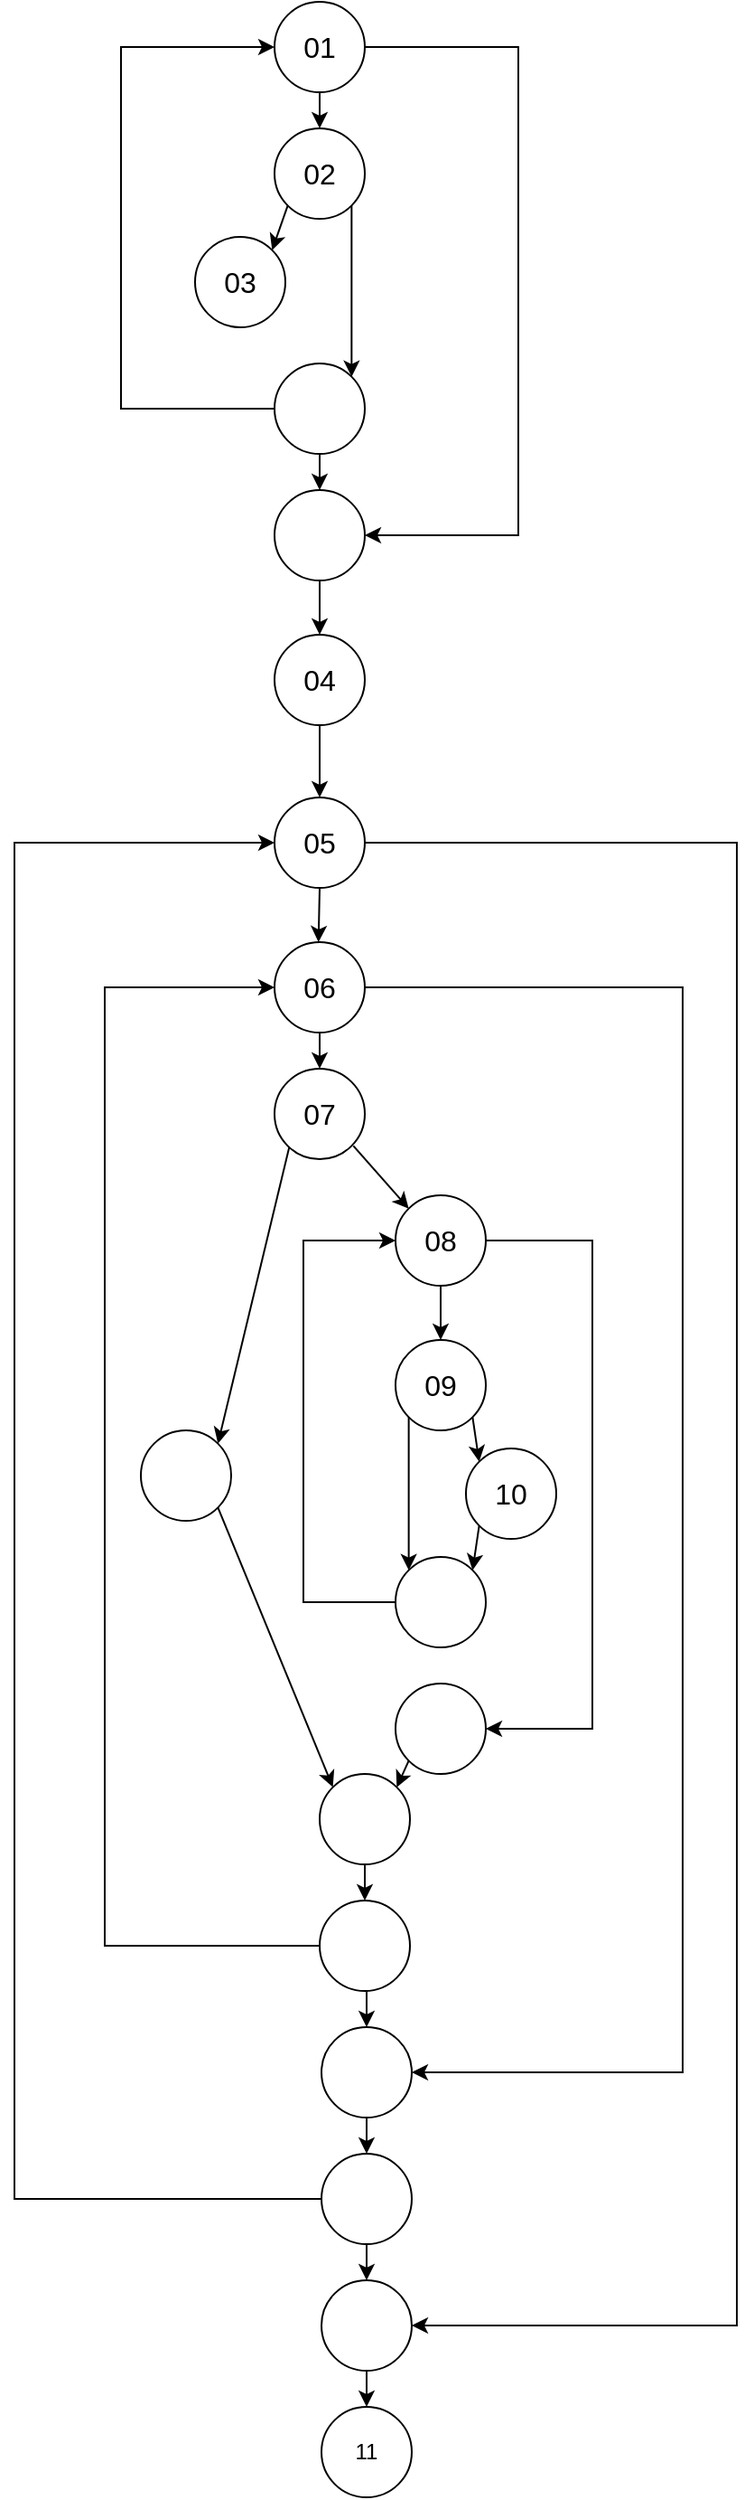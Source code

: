 <mxfile version="14.1.2" type="github"><diagram id="yKuNKINZtJuDBa508YRG" name="第 1 页"><mxGraphModel dx="2522" dy="1168" grid="1" gridSize="10" guides="1" tooltips="1" connect="1" arrows="1" fold="1" page="1" pageScale="1" pageWidth="827" pageHeight="1169" math="0" shadow="0"><root><mxCell id="0"/><mxCell id="1" parent="0"/><mxCell id="I_MxyI3Fttu0BFqBbHvd-6" style="rounded=0;orthogonalLoop=1;jettySize=auto;html=1;exitX=0.5;exitY=1;exitDx=0;exitDy=0;entryX=0.5;entryY=0;entryDx=0;entryDy=0;" edge="1" parent="1" source="I_MxyI3Fttu0BFqBbHvd-2" target="I_MxyI3Fttu0BFqBbHvd-4"><mxGeometry relative="1" as="geometry"><mxPoint x="360" y="60" as="targetPoint"/></mxGeometry></mxCell><mxCell id="I_MxyI3Fttu0BFqBbHvd-8" style="edgeStyle=orthogonalEdgeStyle;rounded=0;orthogonalLoop=1;jettySize=auto;html=1;exitX=1;exitY=0.5;exitDx=0;exitDy=0;" edge="1" parent="1" source="I_MxyI3Fttu0BFqBbHvd-2"><mxGeometry relative="1" as="geometry"><mxPoint x="394" y="295" as="targetPoint"/><Array as="points"><mxPoint x="479" y="25"/><mxPoint x="479" y="295"/></Array></mxGeometry></mxCell><mxCell id="I_MxyI3Fttu0BFqBbHvd-2" value="&lt;font style=&quot;font-size: 16px&quot;&gt;01&lt;/font&gt;" style="ellipse;whiteSpace=wrap;html=1;aspect=fixed;" vertex="1" parent="1"><mxGeometry x="344" width="50" height="50" as="geometry"/></mxCell><mxCell id="I_MxyI3Fttu0BFqBbHvd-5" style="edgeStyle=orthogonalEdgeStyle;rounded=0;orthogonalLoop=1;jettySize=auto;html=1;exitX=0;exitY=0.5;exitDx=0;exitDy=0;entryX=0;entryY=0.5;entryDx=0;entryDy=0;" edge="1" parent="1" source="I_MxyI3Fttu0BFqBbHvd-11" target="I_MxyI3Fttu0BFqBbHvd-2"><mxGeometry relative="1" as="geometry"><Array as="points"><mxPoint x="259" y="225"/><mxPoint x="259" y="25"/></Array></mxGeometry></mxCell><mxCell id="I_MxyI3Fttu0BFqBbHvd-12" style="rounded=0;orthogonalLoop=1;jettySize=auto;html=1;exitX=0;exitY=1;exitDx=0;exitDy=0;entryX=1;entryY=0;entryDx=0;entryDy=0;" edge="1" parent="1" source="I_MxyI3Fttu0BFqBbHvd-4" target="I_MxyI3Fttu0BFqBbHvd-17"><mxGeometry relative="1" as="geometry"><mxPoint x="352.322" y="122.678" as="sourcePoint"/><mxPoint x="335.678" y="157.322" as="targetPoint"/></mxGeometry></mxCell><mxCell id="I_MxyI3Fttu0BFqBbHvd-80" style="edgeStyle=none;rounded=0;orthogonalLoop=1;jettySize=auto;html=1;exitX=1;exitY=1;exitDx=0;exitDy=0;entryX=1;entryY=0;entryDx=0;entryDy=0;" edge="1" parent="1" source="I_MxyI3Fttu0BFqBbHvd-4" target="I_MxyI3Fttu0BFqBbHvd-11"><mxGeometry relative="1" as="geometry"/></mxCell><mxCell id="I_MxyI3Fttu0BFqBbHvd-4" value="&lt;span style=&quot;font-size: 16px&quot;&gt;02&lt;/span&gt;" style="ellipse;whiteSpace=wrap;html=1;aspect=fixed;" vertex="1" parent="1"><mxGeometry x="344" y="70.0" width="50" height="50" as="geometry"/></mxCell><mxCell id="I_MxyI3Fttu0BFqBbHvd-20" style="edgeStyle=none;rounded=0;orthogonalLoop=1;jettySize=auto;html=1;exitX=0.5;exitY=1;exitDx=0;exitDy=0;entryX=0.5;entryY=0;entryDx=0;entryDy=0;" edge="1" parent="1" source="I_MxyI3Fttu0BFqBbHvd-7" target="I_MxyI3Fttu0BFqBbHvd-19"><mxGeometry relative="1" as="geometry"><mxPoint x="369.345" y="370" as="targetPoint"/></mxGeometry></mxCell><mxCell id="I_MxyI3Fttu0BFqBbHvd-7" value="" style="ellipse;whiteSpace=wrap;html=1;aspect=fixed;" vertex="1" parent="1"><mxGeometry x="344" y="270.0" width="50" height="50" as="geometry"/></mxCell><mxCell id="I_MxyI3Fttu0BFqBbHvd-18" style="edgeStyle=none;rounded=0;orthogonalLoop=1;jettySize=auto;html=1;exitX=0.5;exitY=1;exitDx=0;exitDy=0;entryX=0.5;entryY=0;entryDx=0;entryDy=0;" edge="1" parent="1" source="I_MxyI3Fttu0BFqBbHvd-11" target="I_MxyI3Fttu0BFqBbHvd-7"><mxGeometry relative="1" as="geometry"/></mxCell><mxCell id="I_MxyI3Fttu0BFqBbHvd-11" value="" style="ellipse;whiteSpace=wrap;html=1;aspect=fixed;" vertex="1" parent="1"><mxGeometry x="344" y="200.0" width="50" height="50" as="geometry"/></mxCell><mxCell id="I_MxyI3Fttu0BFqBbHvd-17" value="&lt;font style=&quot;font-size: 16px&quot;&gt;03&lt;/font&gt;" style="ellipse;whiteSpace=wrap;html=1;aspect=fixed;" vertex="1" parent="1"><mxGeometry x="300" y="130.0" width="50" height="50" as="geometry"/></mxCell><mxCell id="I_MxyI3Fttu0BFqBbHvd-78" style="edgeStyle=orthogonalEdgeStyle;rounded=0;orthogonalLoop=1;jettySize=auto;html=1;exitX=0.5;exitY=1;exitDx=0;exitDy=0;entryX=0.5;entryY=0;entryDx=0;entryDy=0;" edge="1" parent="1" source="I_MxyI3Fttu0BFqBbHvd-19" target="I_MxyI3Fttu0BFqBbHvd-23"><mxGeometry relative="1" as="geometry"/></mxCell><mxCell id="I_MxyI3Fttu0BFqBbHvd-19" value="&lt;font style=&quot;font-size: 16px&quot;&gt;04&lt;/font&gt;" style="ellipse;whiteSpace=wrap;html=1;aspect=fixed;" vertex="1" parent="1"><mxGeometry x="344" y="350.0" width="50" height="50" as="geometry"/></mxCell><mxCell id="I_MxyI3Fttu0BFqBbHvd-21" style="edgeStyle=orthogonalEdgeStyle;curved=1;rounded=0;orthogonalLoop=1;jettySize=auto;html=1;exitX=0.5;exitY=1;exitDx=0;exitDy=0;" edge="1" parent="1" source="I_MxyI3Fttu0BFqBbHvd-23"><mxGeometry relative="1" as="geometry"><mxPoint x="368.353" y="520.0" as="targetPoint"/></mxGeometry></mxCell><mxCell id="I_MxyI3Fttu0BFqBbHvd-74" style="edgeStyle=orthogonalEdgeStyle;rounded=0;orthogonalLoop=1;jettySize=auto;html=1;exitX=1;exitY=0.5;exitDx=0;exitDy=0;entryX=1;entryY=0.5;entryDx=0;entryDy=0;" edge="1" parent="1" source="I_MxyI3Fttu0BFqBbHvd-23" target="I_MxyI3Fttu0BFqBbHvd-73"><mxGeometry relative="1" as="geometry"><Array as="points"><mxPoint x="600" y="465"/><mxPoint x="600" y="1285"/></Array></mxGeometry></mxCell><mxCell id="I_MxyI3Fttu0BFqBbHvd-23" value="&lt;font style=&quot;font-size: 16px&quot;&gt;05&lt;/font&gt;" style="ellipse;whiteSpace=wrap;html=1;aspect=fixed;" vertex="1" parent="1"><mxGeometry x="344" y="440" width="50" height="50" as="geometry"/></mxCell><mxCell id="I_MxyI3Fttu0BFqBbHvd-47" style="edgeStyle=none;rounded=0;orthogonalLoop=1;jettySize=auto;html=1;exitX=0.5;exitY=1;exitDx=0;exitDy=0;entryX=0.5;entryY=0;entryDx=0;entryDy=0;" edge="1" parent="1" source="I_MxyI3Fttu0BFqBbHvd-27" target="I_MxyI3Fttu0BFqBbHvd-42"><mxGeometry relative="1" as="geometry"/></mxCell><mxCell id="I_MxyI3Fttu0BFqBbHvd-68" style="edgeStyle=orthogonalEdgeStyle;rounded=0;orthogonalLoop=1;jettySize=auto;html=1;exitX=1;exitY=0.5;exitDx=0;exitDy=0;entryX=1;entryY=0.5;entryDx=0;entryDy=0;" edge="1" parent="1" source="I_MxyI3Fttu0BFqBbHvd-27" target="I_MxyI3Fttu0BFqBbHvd-66"><mxGeometry relative="1" as="geometry"><Array as="points"><mxPoint x="570" y="545"/><mxPoint x="570" y="1145"/></Array></mxGeometry></mxCell><mxCell id="I_MxyI3Fttu0BFqBbHvd-27" value="&lt;span style=&quot;font-size: 16px&quot;&gt;06&lt;/span&gt;" style="ellipse;whiteSpace=wrap;html=1;aspect=fixed;" vertex="1" parent="1"><mxGeometry x="344" y="520.0" width="50" height="50" as="geometry"/></mxCell><mxCell id="I_MxyI3Fttu0BFqBbHvd-40" style="rounded=0;orthogonalLoop=1;jettySize=auto;html=1;exitX=0;exitY=1;exitDx=0;exitDy=0;entryX=1;entryY=0;entryDx=0;entryDy=0;" edge="1" parent="1" target="I_MxyI3Fttu0BFqBbHvd-46"><mxGeometry relative="1" as="geometry"><mxPoint x="352.322" y="632.678" as="sourcePoint"/><mxPoint x="335.678" y="667.322" as="targetPoint"/></mxGeometry></mxCell><mxCell id="I_MxyI3Fttu0BFqBbHvd-41" style="edgeStyle=none;rounded=0;orthogonalLoop=1;jettySize=auto;html=1;exitX=1;exitY=1;exitDx=0;exitDy=0;entryX=0;entryY=0;entryDx=0;entryDy=0;" edge="1" parent="1" target="I_MxyI3Fttu0BFqBbHvd-45"><mxGeometry relative="1" as="geometry"><mxPoint x="387.678" y="632.678" as="sourcePoint"/><mxPoint x="397.322" y="667.322" as="targetPoint"/></mxGeometry></mxCell><mxCell id="I_MxyI3Fttu0BFqBbHvd-42" value="&lt;span style=&quot;font-size: 16px&quot;&gt;07&lt;/span&gt;" style="ellipse;whiteSpace=wrap;html=1;aspect=fixed;" vertex="1" parent="1"><mxGeometry x="344" y="590.0" width="50" height="50" as="geometry"/></mxCell><mxCell id="I_MxyI3Fttu0BFqBbHvd-53" style="edgeStyle=none;rounded=0;orthogonalLoop=1;jettySize=auto;html=1;exitX=0.5;exitY=1;exitDx=0;exitDy=0;entryX=0.5;entryY=0;entryDx=0;entryDy=0;" edge="1" parent="1" source="I_MxyI3Fttu0BFqBbHvd-45" target="I_MxyI3Fttu0BFqBbHvd-48"><mxGeometry relative="1" as="geometry"/></mxCell><mxCell id="I_MxyI3Fttu0BFqBbHvd-59" style="edgeStyle=orthogonalEdgeStyle;rounded=0;orthogonalLoop=1;jettySize=auto;html=1;exitX=1;exitY=0.5;exitDx=0;exitDy=0;entryX=1;entryY=0.5;entryDx=0;entryDy=0;" edge="1" parent="1" source="I_MxyI3Fttu0BFqBbHvd-45" target="I_MxyI3Fttu0BFqBbHvd-58"><mxGeometry relative="1" as="geometry"><Array as="points"><mxPoint x="520" y="685"/><mxPoint x="520" y="955"/></Array></mxGeometry></mxCell><mxCell id="I_MxyI3Fttu0BFqBbHvd-45" value="&lt;font style=&quot;font-size: 16px&quot;&gt;08&lt;br&gt;&lt;/font&gt;" style="ellipse;whiteSpace=wrap;html=1;aspect=fixed;" vertex="1" parent="1"><mxGeometry x="411" y="660.0" width="50" height="50" as="geometry"/></mxCell><mxCell id="I_MxyI3Fttu0BFqBbHvd-62" style="edgeStyle=none;rounded=0;orthogonalLoop=1;jettySize=auto;html=1;exitX=1;exitY=1;exitDx=0;exitDy=0;entryX=0;entryY=0;entryDx=0;entryDy=0;" edge="1" parent="1" source="I_MxyI3Fttu0BFqBbHvd-46" target="I_MxyI3Fttu0BFqBbHvd-60"><mxGeometry relative="1" as="geometry"/></mxCell><mxCell id="I_MxyI3Fttu0BFqBbHvd-46" value="" style="ellipse;whiteSpace=wrap;html=1;aspect=fixed;" vertex="1" parent="1"><mxGeometry x="270" y="790.0" width="50" height="50" as="geometry"/></mxCell><mxCell id="I_MxyI3Fttu0BFqBbHvd-52" style="edgeStyle=none;rounded=0;orthogonalLoop=1;jettySize=auto;html=1;exitX=1;exitY=1;exitDx=0;exitDy=0;entryX=0;entryY=0;entryDx=0;entryDy=0;" edge="1" parent="1" source="I_MxyI3Fttu0BFqBbHvd-48" target="I_MxyI3Fttu0BFqBbHvd-49"><mxGeometry relative="1" as="geometry"/></mxCell><mxCell id="I_MxyI3Fttu0BFqBbHvd-79" style="edgeStyle=none;rounded=0;orthogonalLoop=1;jettySize=auto;html=1;exitX=0;exitY=1;exitDx=0;exitDy=0;entryX=0;entryY=0;entryDx=0;entryDy=0;" edge="1" parent="1" source="I_MxyI3Fttu0BFqBbHvd-48" target="I_MxyI3Fttu0BFqBbHvd-54"><mxGeometry relative="1" as="geometry"/></mxCell><mxCell id="I_MxyI3Fttu0BFqBbHvd-48" value="&lt;font style=&quot;font-size: 16px&quot;&gt;09&lt;/font&gt;" style="ellipse;whiteSpace=wrap;html=1;aspect=fixed;" vertex="1" parent="1"><mxGeometry x="411" y="740.0" width="50" height="50" as="geometry"/></mxCell><mxCell id="I_MxyI3Fttu0BFqBbHvd-56" style="edgeStyle=none;rounded=0;orthogonalLoop=1;jettySize=auto;html=1;exitX=0;exitY=1;exitDx=0;exitDy=0;entryX=1;entryY=0;entryDx=0;entryDy=0;" edge="1" parent="1" source="I_MxyI3Fttu0BFqBbHvd-49" target="I_MxyI3Fttu0BFqBbHvd-54"><mxGeometry relative="1" as="geometry"/></mxCell><mxCell id="I_MxyI3Fttu0BFqBbHvd-49" value="&lt;font style=&quot;font-size: 16px&quot;&gt;10&lt;br&gt;&lt;/font&gt;" style="ellipse;whiteSpace=wrap;html=1;aspect=fixed;" vertex="1" parent="1"><mxGeometry x="450" y="800.0" width="50" height="50" as="geometry"/></mxCell><mxCell id="I_MxyI3Fttu0BFqBbHvd-57" style="edgeStyle=orthogonalEdgeStyle;rounded=0;orthogonalLoop=1;jettySize=auto;html=1;exitX=0;exitY=0.5;exitDx=0;exitDy=0;entryX=0;entryY=0.5;entryDx=0;entryDy=0;" edge="1" parent="1" source="I_MxyI3Fttu0BFqBbHvd-54" target="I_MxyI3Fttu0BFqBbHvd-45"><mxGeometry relative="1" as="geometry"><Array as="points"><mxPoint x="360" y="885"/><mxPoint x="360" y="685"/></Array></mxGeometry></mxCell><mxCell id="I_MxyI3Fttu0BFqBbHvd-54" value="" style="ellipse;whiteSpace=wrap;html=1;aspect=fixed;" vertex="1" parent="1"><mxGeometry x="411" y="860.0" width="50" height="50" as="geometry"/></mxCell><mxCell id="I_MxyI3Fttu0BFqBbHvd-61" style="rounded=0;orthogonalLoop=1;jettySize=auto;html=1;exitX=0;exitY=1;exitDx=0;exitDy=0;entryX=1;entryY=0;entryDx=0;entryDy=0;" edge="1" parent="1" source="I_MxyI3Fttu0BFqBbHvd-58" target="I_MxyI3Fttu0BFqBbHvd-60"><mxGeometry relative="1" as="geometry"/></mxCell><mxCell id="I_MxyI3Fttu0BFqBbHvd-58" value="" style="ellipse;whiteSpace=wrap;html=1;aspect=fixed;" vertex="1" parent="1"><mxGeometry x="411" y="930" width="50" height="50" as="geometry"/></mxCell><mxCell id="I_MxyI3Fttu0BFqBbHvd-64" style="edgeStyle=none;rounded=0;orthogonalLoop=1;jettySize=auto;html=1;exitX=0.5;exitY=1;exitDx=0;exitDy=0;entryX=0.5;entryY=0;entryDx=0;entryDy=0;" edge="1" parent="1" source="I_MxyI3Fttu0BFqBbHvd-60" target="I_MxyI3Fttu0BFqBbHvd-63"><mxGeometry relative="1" as="geometry"/></mxCell><mxCell id="I_MxyI3Fttu0BFqBbHvd-60" value="" style="ellipse;whiteSpace=wrap;html=1;aspect=fixed;" vertex="1" parent="1"><mxGeometry x="369" y="980" width="50" height="50" as="geometry"/></mxCell><mxCell id="I_MxyI3Fttu0BFqBbHvd-65" style="edgeStyle=orthogonalEdgeStyle;rounded=0;orthogonalLoop=1;jettySize=auto;html=1;exitX=0;exitY=0.5;exitDx=0;exitDy=0;entryX=0;entryY=0.5;entryDx=0;entryDy=0;" edge="1" parent="1" source="I_MxyI3Fttu0BFqBbHvd-63" target="I_MxyI3Fttu0BFqBbHvd-27"><mxGeometry relative="1" as="geometry"><Array as="points"><mxPoint x="250" y="1075"/><mxPoint x="250" y="545"/></Array></mxGeometry></mxCell><mxCell id="I_MxyI3Fttu0BFqBbHvd-67" style="edgeStyle=orthogonalEdgeStyle;rounded=0;orthogonalLoop=1;jettySize=auto;html=1;exitX=0.5;exitY=1;exitDx=0;exitDy=0;entryX=0.5;entryY=0;entryDx=0;entryDy=0;" edge="1" parent="1" source="I_MxyI3Fttu0BFqBbHvd-63" target="I_MxyI3Fttu0BFqBbHvd-66"><mxGeometry relative="1" as="geometry"/></mxCell><mxCell id="I_MxyI3Fttu0BFqBbHvd-63" value="" style="ellipse;whiteSpace=wrap;html=1;aspect=fixed;" vertex="1" parent="1"><mxGeometry x="369" y="1050" width="50" height="50" as="geometry"/></mxCell><mxCell id="I_MxyI3Fttu0BFqBbHvd-70" style="edgeStyle=orthogonalEdgeStyle;rounded=0;orthogonalLoop=1;jettySize=auto;html=1;exitX=0.5;exitY=1;exitDx=0;exitDy=0;entryX=0.5;entryY=0;entryDx=0;entryDy=0;" edge="1" parent="1" source="I_MxyI3Fttu0BFqBbHvd-66" target="I_MxyI3Fttu0BFqBbHvd-69"><mxGeometry relative="1" as="geometry"/></mxCell><mxCell id="I_MxyI3Fttu0BFqBbHvd-66" value="" style="ellipse;whiteSpace=wrap;html=1;aspect=fixed;" vertex="1" parent="1"><mxGeometry x="370" y="1120" width="50" height="50" as="geometry"/></mxCell><mxCell id="I_MxyI3Fttu0BFqBbHvd-71" style="edgeStyle=orthogonalEdgeStyle;rounded=0;orthogonalLoop=1;jettySize=auto;html=1;exitX=0;exitY=0.5;exitDx=0;exitDy=0;entryX=0;entryY=0.5;entryDx=0;entryDy=0;" edge="1" parent="1" source="I_MxyI3Fttu0BFqBbHvd-69" target="I_MxyI3Fttu0BFqBbHvd-23"><mxGeometry relative="1" as="geometry"><Array as="points"><mxPoint x="200" y="1215"/><mxPoint x="200" y="465"/></Array></mxGeometry></mxCell><mxCell id="I_MxyI3Fttu0BFqBbHvd-75" style="edgeStyle=orthogonalEdgeStyle;rounded=0;orthogonalLoop=1;jettySize=auto;html=1;exitX=0.5;exitY=1;exitDx=0;exitDy=0;entryX=0.5;entryY=0;entryDx=0;entryDy=0;" edge="1" parent="1" source="I_MxyI3Fttu0BFqBbHvd-69" target="I_MxyI3Fttu0BFqBbHvd-73"><mxGeometry relative="1" as="geometry"/></mxCell><mxCell id="I_MxyI3Fttu0BFqBbHvd-69" value="" style="ellipse;whiteSpace=wrap;html=1;aspect=fixed;" vertex="1" parent="1"><mxGeometry x="370" y="1190" width="50" height="50" as="geometry"/></mxCell><mxCell id="I_MxyI3Fttu0BFqBbHvd-77" style="edgeStyle=orthogonalEdgeStyle;rounded=0;orthogonalLoop=1;jettySize=auto;html=1;exitX=0.5;exitY=1;exitDx=0;exitDy=0;entryX=0.5;entryY=0;entryDx=0;entryDy=0;" edge="1" parent="1" source="I_MxyI3Fttu0BFqBbHvd-73" target="I_MxyI3Fttu0BFqBbHvd-76"><mxGeometry relative="1" as="geometry"/></mxCell><mxCell id="I_MxyI3Fttu0BFqBbHvd-73" value="" style="ellipse;whiteSpace=wrap;html=1;aspect=fixed;" vertex="1" parent="1"><mxGeometry x="370" y="1260" width="50" height="50" as="geometry"/></mxCell><mxCell id="I_MxyI3Fttu0BFqBbHvd-76" value="11" style="ellipse;whiteSpace=wrap;html=1;aspect=fixed;" vertex="1" parent="1"><mxGeometry x="370" y="1330" width="50" height="50" as="geometry"/></mxCell></root></mxGraphModel></diagram></mxfile>